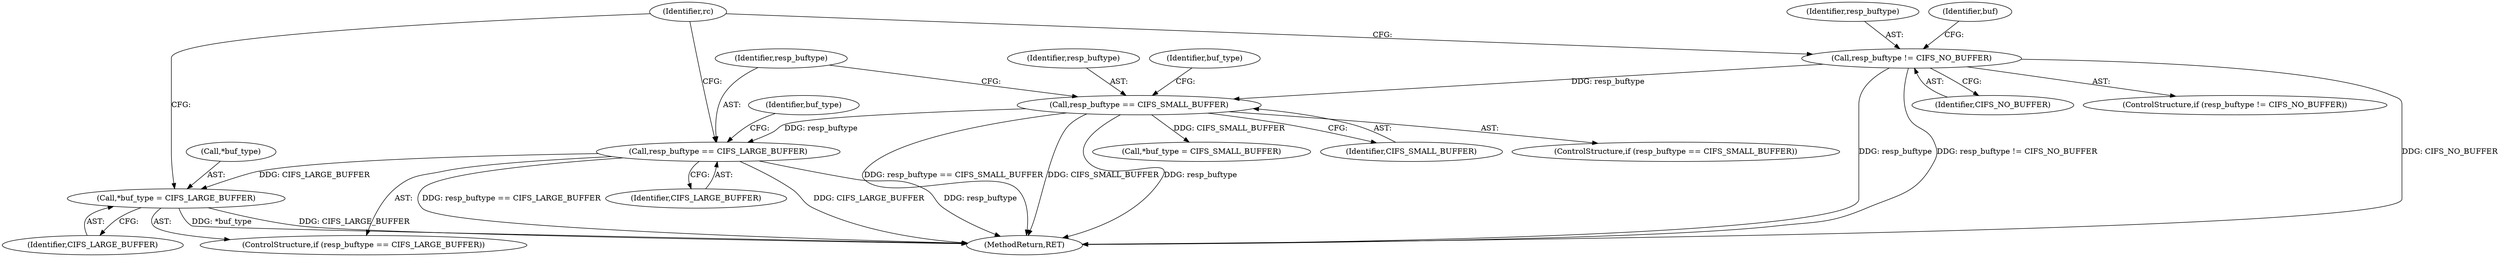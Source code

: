 digraph "0_linux_088aaf17aa79300cab14dbee2569c58cfafd7d6e@pointer" {
"1000390" [label="(Call,*buf_type = CIFS_LARGE_BUFFER)"];
"1000387" [label="(Call,resp_buftype == CIFS_LARGE_BUFFER)"];
"1000378" [label="(Call,resp_buftype == CIFS_SMALL_BUFFER)"];
"1000367" [label="(Call,resp_buftype != CIFS_NO_BUFFER)"];
"1000388" [label="(Identifier,resp_buftype)"];
"1000367" [label="(Call,resp_buftype != CIFS_NO_BUFFER)"];
"1000386" [label="(ControlStructure,if (resp_buftype == CIFS_LARGE_BUFFER))"];
"1000369" [label="(Identifier,CIFS_NO_BUFFER)"];
"1000389" [label="(Identifier,CIFS_LARGE_BUFFER)"];
"1000381" [label="(Call,*buf_type = CIFS_SMALL_BUFFER)"];
"1000387" [label="(Call,resp_buftype == CIFS_LARGE_BUFFER)"];
"1000368" [label="(Identifier,resp_buftype)"];
"1000392" [label="(Identifier,buf_type)"];
"1000379" [label="(Identifier,resp_buftype)"];
"1000366" [label="(ControlStructure,if (resp_buftype != CIFS_NO_BUFFER))"];
"1000395" [label="(Identifier,rc)"];
"1000380" [label="(Identifier,CIFS_SMALL_BUFFER)"];
"1000390" [label="(Call,*buf_type = CIFS_LARGE_BUFFER)"];
"1000378" [label="(Call,resp_buftype == CIFS_SMALL_BUFFER)"];
"1000373" [label="(Identifier,buf)"];
"1000391" [label="(Call,*buf_type)"];
"1000383" [label="(Identifier,buf_type)"];
"1000393" [label="(Identifier,CIFS_LARGE_BUFFER)"];
"1000377" [label="(ControlStructure,if (resp_buftype == CIFS_SMALL_BUFFER))"];
"1000396" [label="(MethodReturn,RET)"];
"1000390" -> "1000386"  [label="AST: "];
"1000390" -> "1000393"  [label="CFG: "];
"1000391" -> "1000390"  [label="AST: "];
"1000393" -> "1000390"  [label="AST: "];
"1000395" -> "1000390"  [label="CFG: "];
"1000390" -> "1000396"  [label="DDG: CIFS_LARGE_BUFFER"];
"1000390" -> "1000396"  [label="DDG: *buf_type"];
"1000387" -> "1000390"  [label="DDG: CIFS_LARGE_BUFFER"];
"1000387" -> "1000386"  [label="AST: "];
"1000387" -> "1000389"  [label="CFG: "];
"1000388" -> "1000387"  [label="AST: "];
"1000389" -> "1000387"  [label="AST: "];
"1000392" -> "1000387"  [label="CFG: "];
"1000395" -> "1000387"  [label="CFG: "];
"1000387" -> "1000396"  [label="DDG: CIFS_LARGE_BUFFER"];
"1000387" -> "1000396"  [label="DDG: resp_buftype"];
"1000387" -> "1000396"  [label="DDG: resp_buftype == CIFS_LARGE_BUFFER"];
"1000378" -> "1000387"  [label="DDG: resp_buftype"];
"1000378" -> "1000377"  [label="AST: "];
"1000378" -> "1000380"  [label="CFG: "];
"1000379" -> "1000378"  [label="AST: "];
"1000380" -> "1000378"  [label="AST: "];
"1000383" -> "1000378"  [label="CFG: "];
"1000388" -> "1000378"  [label="CFG: "];
"1000378" -> "1000396"  [label="DDG: CIFS_SMALL_BUFFER"];
"1000378" -> "1000396"  [label="DDG: resp_buftype"];
"1000378" -> "1000396"  [label="DDG: resp_buftype == CIFS_SMALL_BUFFER"];
"1000367" -> "1000378"  [label="DDG: resp_buftype"];
"1000378" -> "1000381"  [label="DDG: CIFS_SMALL_BUFFER"];
"1000367" -> "1000366"  [label="AST: "];
"1000367" -> "1000369"  [label="CFG: "];
"1000368" -> "1000367"  [label="AST: "];
"1000369" -> "1000367"  [label="AST: "];
"1000373" -> "1000367"  [label="CFG: "];
"1000395" -> "1000367"  [label="CFG: "];
"1000367" -> "1000396"  [label="DDG: CIFS_NO_BUFFER"];
"1000367" -> "1000396"  [label="DDG: resp_buftype"];
"1000367" -> "1000396"  [label="DDG: resp_buftype != CIFS_NO_BUFFER"];
}
